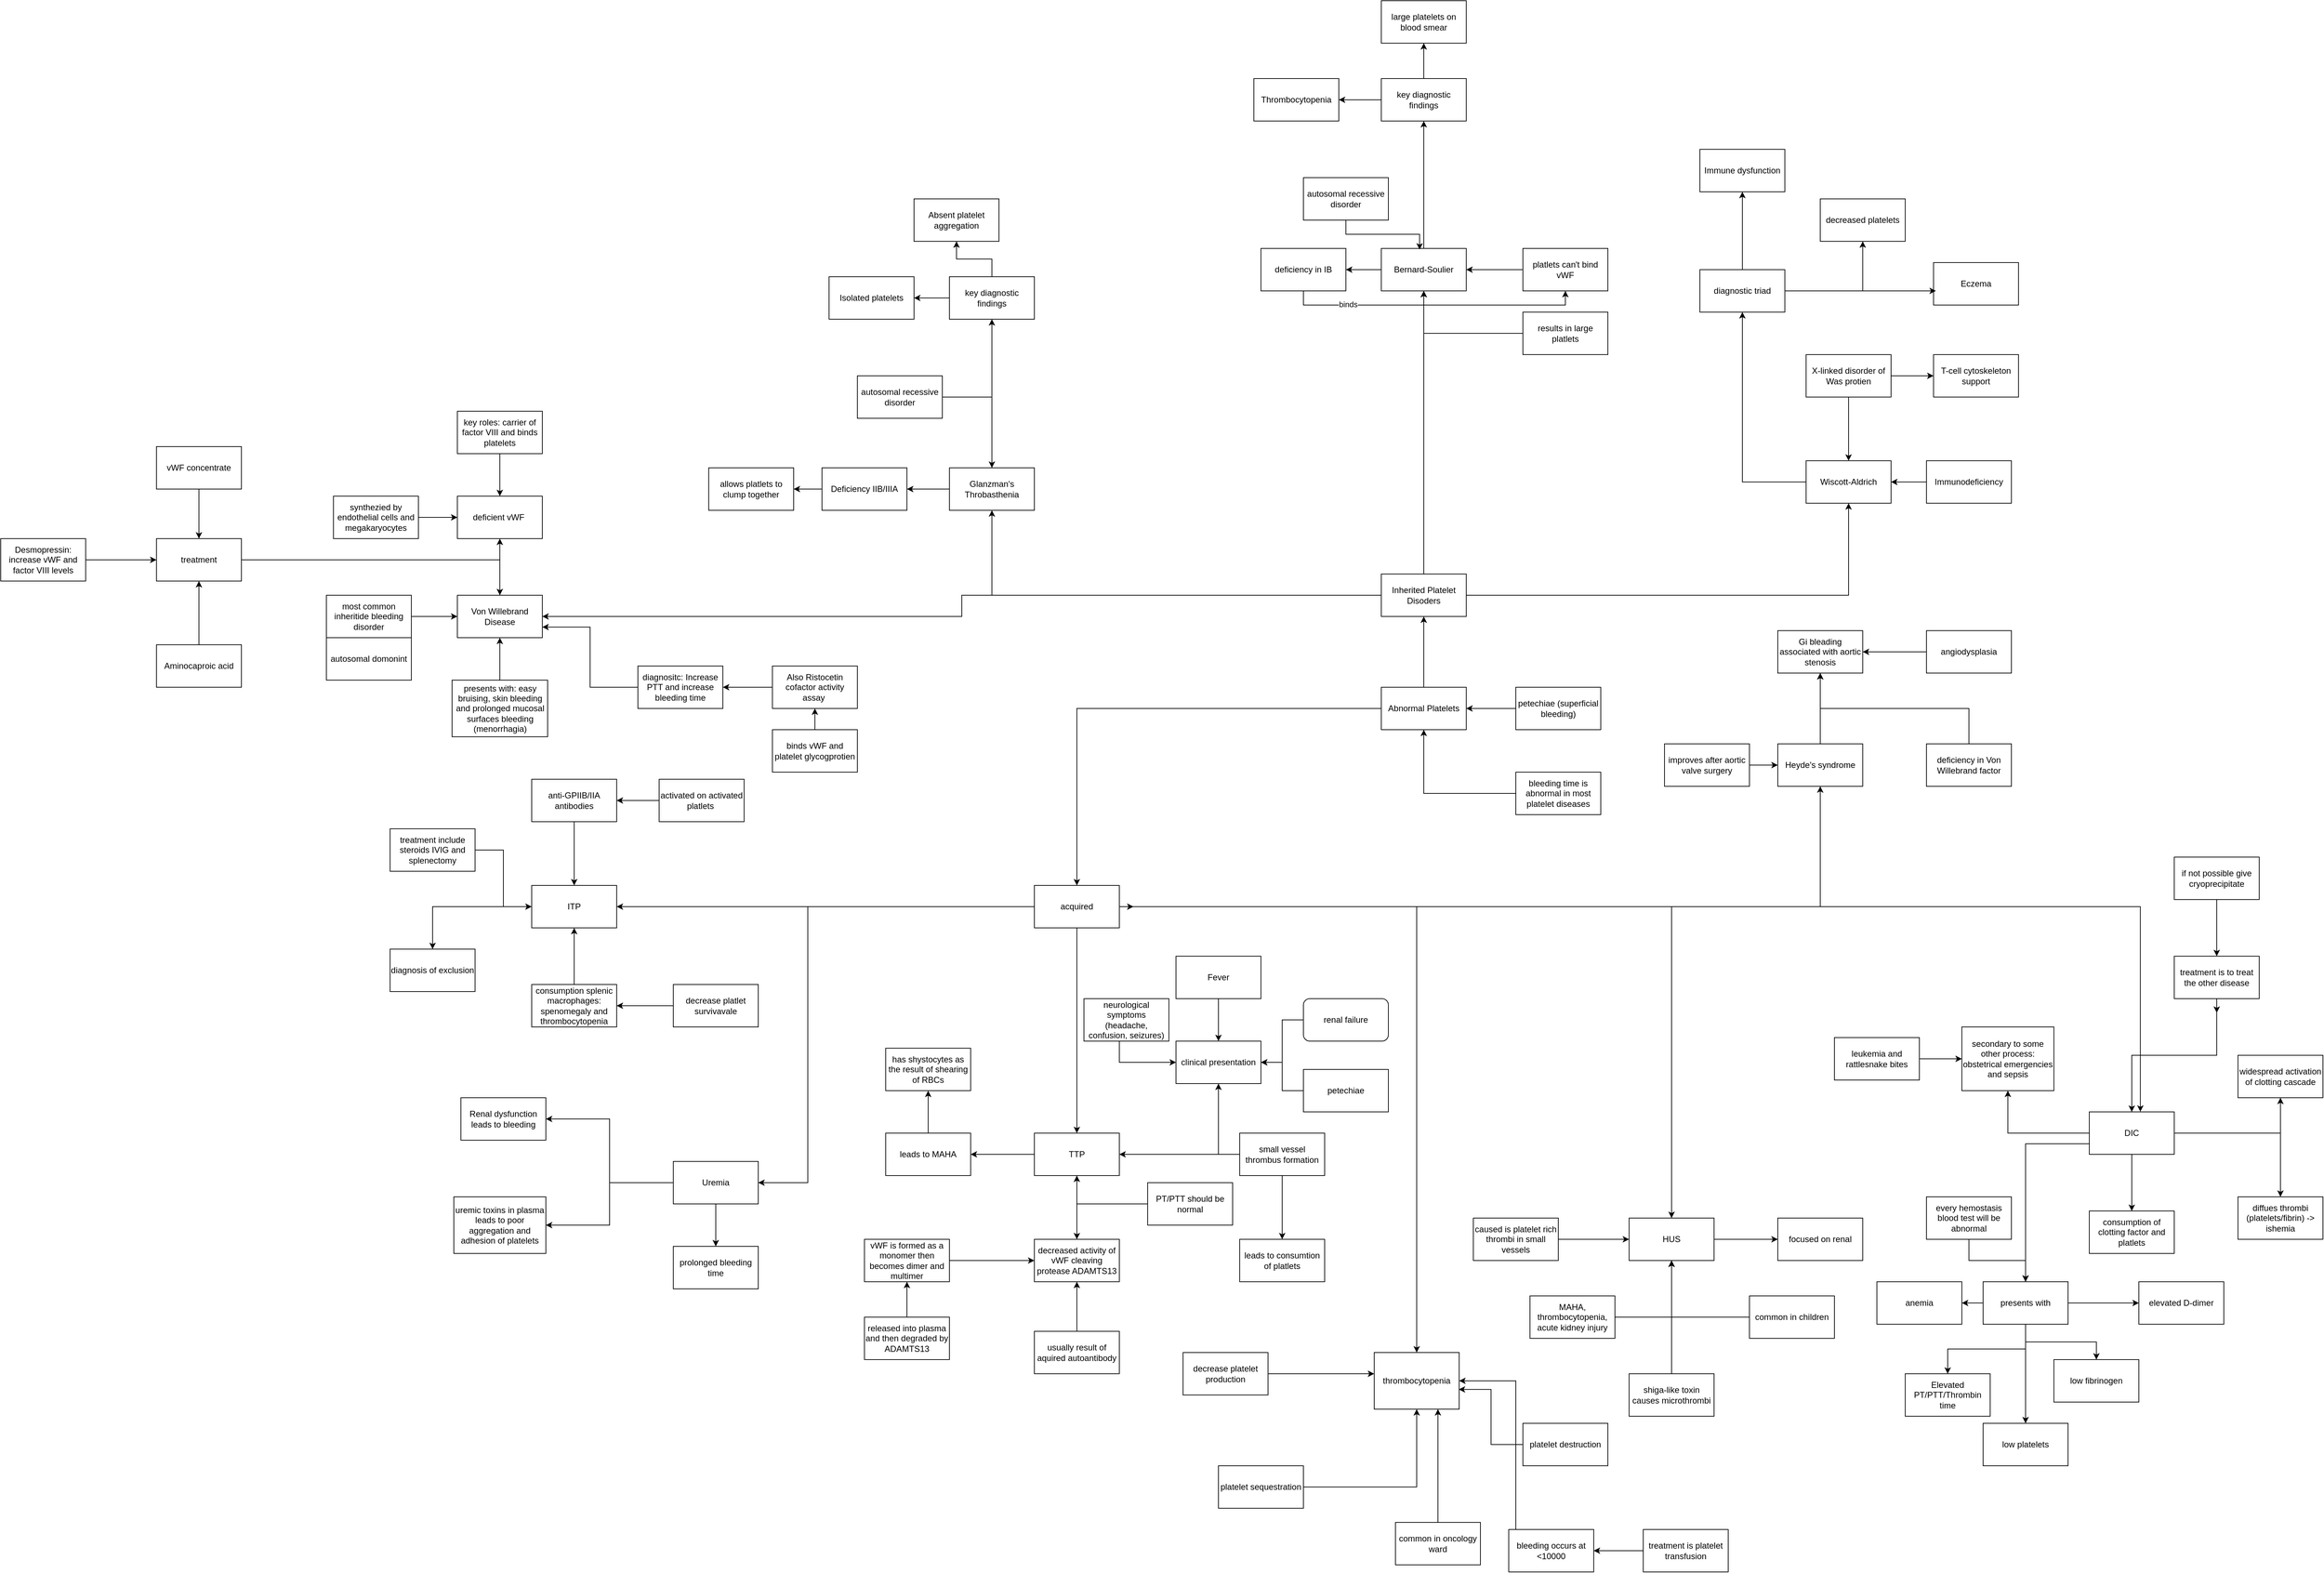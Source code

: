 <mxfile version="28.2.0">
  <diagram name="Page-1" id="3ByY2aqpM2JuWzVAROoi">
    <mxGraphModel dx="3130" dy="1754" grid="1" gridSize="10" guides="1" tooltips="1" connect="1" arrows="1" fold="1" page="1" pageScale="1" pageWidth="850" pageHeight="1100" math="0" shadow="0">
      <root>
        <mxCell id="0" />
        <mxCell id="1" parent="0" />
        <mxCell id="Y-xsIE8e8Oo7KcPzIXUl-7" value="" style="edgeStyle=orthogonalEdgeStyle;rounded=0;orthogonalLoop=1;jettySize=auto;html=1;" edge="1" parent="1" source="Y-xsIE8e8Oo7KcPzIXUl-1" target="Y-xsIE8e8Oo7KcPzIXUl-6">
          <mxGeometry relative="1" as="geometry" />
        </mxCell>
        <mxCell id="Y-xsIE8e8Oo7KcPzIXUl-58" style="edgeStyle=orthogonalEdgeStyle;rounded=0;orthogonalLoop=1;jettySize=auto;html=1;" edge="1" parent="1" source="Y-xsIE8e8Oo7KcPzIXUl-1" target="Y-xsIE8e8Oo7KcPzIXUl-57">
          <mxGeometry relative="1" as="geometry" />
        </mxCell>
        <mxCell id="Y-xsIE8e8Oo7KcPzIXUl-1" value="Abnormal Platelets" style="rounded=0;whiteSpace=wrap;html=1;" vertex="1" parent="1">
          <mxGeometry x="350" y="340" width="120" height="60" as="geometry" />
        </mxCell>
        <mxCell id="Y-xsIE8e8Oo7KcPzIXUl-3" value="" style="edgeStyle=orthogonalEdgeStyle;rounded=0;orthogonalLoop=1;jettySize=auto;html=1;" edge="1" parent="1" source="Y-xsIE8e8Oo7KcPzIXUl-2" target="Y-xsIE8e8Oo7KcPzIXUl-1">
          <mxGeometry relative="1" as="geometry" />
        </mxCell>
        <mxCell id="Y-xsIE8e8Oo7KcPzIXUl-2" value="petechiae (superficial bleeding)" style="rounded=0;whiteSpace=wrap;html=1;" vertex="1" parent="1">
          <mxGeometry x="540" y="340" width="120" height="60" as="geometry" />
        </mxCell>
        <mxCell id="Y-xsIE8e8Oo7KcPzIXUl-5" value="" style="edgeStyle=orthogonalEdgeStyle;rounded=0;orthogonalLoop=1;jettySize=auto;html=1;" edge="1" parent="1" source="Y-xsIE8e8Oo7KcPzIXUl-4" target="Y-xsIE8e8Oo7KcPzIXUl-1">
          <mxGeometry relative="1" as="geometry" />
        </mxCell>
        <mxCell id="Y-xsIE8e8Oo7KcPzIXUl-4" value="bleeding time is abnormal in most platelet diseases" style="rounded=0;whiteSpace=wrap;html=1;" vertex="1" parent="1">
          <mxGeometry x="540" y="460" width="120" height="60" as="geometry" />
        </mxCell>
        <mxCell id="Y-xsIE8e8Oo7KcPzIXUl-10" style="edgeStyle=orthogonalEdgeStyle;rounded=0;orthogonalLoop=1;jettySize=auto;html=1;entryX=0.5;entryY=1;entryDx=0;entryDy=0;" edge="1" parent="1" source="Y-xsIE8e8Oo7KcPzIXUl-6" target="Y-xsIE8e8Oo7KcPzIXUl-8">
          <mxGeometry relative="1" as="geometry" />
        </mxCell>
        <mxCell id="Y-xsIE8e8Oo7KcPzIXUl-14" style="edgeStyle=orthogonalEdgeStyle;rounded=0;orthogonalLoop=1;jettySize=auto;html=1;" edge="1" parent="1" source="Y-xsIE8e8Oo7KcPzIXUl-6" target="Y-xsIE8e8Oo7KcPzIXUl-13">
          <mxGeometry relative="1" as="geometry" />
        </mxCell>
        <mxCell id="Y-xsIE8e8Oo7KcPzIXUl-18" style="edgeStyle=orthogonalEdgeStyle;rounded=0;orthogonalLoop=1;jettySize=auto;html=1;" edge="1" parent="1" source="Y-xsIE8e8Oo7KcPzIXUl-6" target="Y-xsIE8e8Oo7KcPzIXUl-17">
          <mxGeometry relative="1" as="geometry" />
        </mxCell>
        <mxCell id="Y-xsIE8e8Oo7KcPzIXUl-183" style="edgeStyle=orthogonalEdgeStyle;rounded=0;orthogonalLoop=1;jettySize=auto;html=1;" edge="1" parent="1" source="Y-xsIE8e8Oo7KcPzIXUl-6" target="Y-xsIE8e8Oo7KcPzIXUl-170">
          <mxGeometry relative="1" as="geometry" />
        </mxCell>
        <mxCell id="Y-xsIE8e8Oo7KcPzIXUl-6" value="Inherited Platelet Disoders" style="rounded=0;whiteSpace=wrap;html=1;" vertex="1" parent="1">
          <mxGeometry x="350" y="180" width="120" height="60" as="geometry" />
        </mxCell>
        <mxCell id="Y-xsIE8e8Oo7KcPzIXUl-12" value="" style="edgeStyle=orthogonalEdgeStyle;rounded=0;orthogonalLoop=1;jettySize=auto;html=1;" edge="1" parent="1" source="Y-xsIE8e8Oo7KcPzIXUl-8" target="Y-xsIE8e8Oo7KcPzIXUl-11">
          <mxGeometry relative="1" as="geometry" />
        </mxCell>
        <mxCell id="Y-xsIE8e8Oo7KcPzIXUl-24" style="edgeStyle=orthogonalEdgeStyle;rounded=0;orthogonalLoop=1;jettySize=auto;html=1;" edge="1" parent="1" source="Y-xsIE8e8Oo7KcPzIXUl-8" target="Y-xsIE8e8Oo7KcPzIXUl-23">
          <mxGeometry relative="1" as="geometry" />
        </mxCell>
        <mxCell id="Y-xsIE8e8Oo7KcPzIXUl-8" value="Glanzman&#39;s Throbasthenia" style="rounded=0;whiteSpace=wrap;html=1;" vertex="1" parent="1">
          <mxGeometry x="-260" y="30" width="120" height="60" as="geometry" />
        </mxCell>
        <mxCell id="Y-xsIE8e8Oo7KcPzIXUl-30" value="" style="edgeStyle=orthogonalEdgeStyle;rounded=0;orthogonalLoop=1;jettySize=auto;html=1;" edge="1" parent="1" source="Y-xsIE8e8Oo7KcPzIXUl-11" target="Y-xsIE8e8Oo7KcPzIXUl-29">
          <mxGeometry relative="1" as="geometry" />
        </mxCell>
        <mxCell id="Y-xsIE8e8Oo7KcPzIXUl-11" value="Deficiency IIB/IIIA" style="rounded=0;whiteSpace=wrap;html=1;" vertex="1" parent="1">
          <mxGeometry x="-440" y="30" width="120" height="60" as="geometry" />
        </mxCell>
        <mxCell id="Y-xsIE8e8Oo7KcPzIXUl-16" value="" style="edgeStyle=orthogonalEdgeStyle;rounded=0;orthogonalLoop=1;jettySize=auto;html=1;" edge="1" parent="1" source="Y-xsIE8e8Oo7KcPzIXUl-13" target="Y-xsIE8e8Oo7KcPzIXUl-15">
          <mxGeometry relative="1" as="geometry" />
        </mxCell>
        <mxCell id="Y-xsIE8e8Oo7KcPzIXUl-38" style="edgeStyle=orthogonalEdgeStyle;rounded=0;orthogonalLoop=1;jettySize=auto;html=1;" edge="1" parent="1" source="Y-xsIE8e8Oo7KcPzIXUl-13" target="Y-xsIE8e8Oo7KcPzIXUl-37">
          <mxGeometry relative="1" as="geometry" />
        </mxCell>
        <mxCell id="Y-xsIE8e8Oo7KcPzIXUl-13" value="Bernard-Soulier" style="rounded=0;whiteSpace=wrap;html=1;" vertex="1" parent="1">
          <mxGeometry x="350" y="-280" width="120" height="60" as="geometry" />
        </mxCell>
        <mxCell id="Y-xsIE8e8Oo7KcPzIXUl-43" style="edgeStyle=orthogonalEdgeStyle;rounded=0;orthogonalLoop=1;jettySize=auto;html=1;entryX=0.5;entryY=1;entryDx=0;entryDy=0;" edge="1" parent="1" source="Y-xsIE8e8Oo7KcPzIXUl-15" target="Y-xsIE8e8Oo7KcPzIXUl-33">
          <mxGeometry relative="1" as="geometry">
            <Array as="points">
              <mxPoint x="240" y="-200" />
              <mxPoint x="610" y="-200" />
            </Array>
          </mxGeometry>
        </mxCell>
        <mxCell id="Y-xsIE8e8Oo7KcPzIXUl-44" value="binds" style="edgeLabel;html=1;align=center;verticalAlign=middle;resizable=0;points=[];" vertex="1" connectable="0" parent="Y-xsIE8e8Oo7KcPzIXUl-43">
          <mxGeometry x="-0.595" y="1" relative="1" as="geometry">
            <mxPoint as="offset" />
          </mxGeometry>
        </mxCell>
        <mxCell id="Y-xsIE8e8Oo7KcPzIXUl-15" value="deficiency in IB" style="rounded=0;whiteSpace=wrap;html=1;" vertex="1" parent="1">
          <mxGeometry x="180" y="-280" width="120" height="60" as="geometry" />
        </mxCell>
        <mxCell id="Y-xsIE8e8Oo7KcPzIXUl-48" style="edgeStyle=orthogonalEdgeStyle;rounded=0;orthogonalLoop=1;jettySize=auto;html=1;" edge="1" parent="1" source="Y-xsIE8e8Oo7KcPzIXUl-17" target="Y-xsIE8e8Oo7KcPzIXUl-47">
          <mxGeometry relative="1" as="geometry" />
        </mxCell>
        <mxCell id="Y-xsIE8e8Oo7KcPzIXUl-17" value="Wiscott-Aldrich" style="rounded=0;whiteSpace=wrap;html=1;" vertex="1" parent="1">
          <mxGeometry x="950" y="20" width="120" height="60" as="geometry" />
        </mxCell>
        <mxCell id="Y-xsIE8e8Oo7KcPzIXUl-20" value="" style="edgeStyle=orthogonalEdgeStyle;rounded=0;orthogonalLoop=1;jettySize=auto;html=1;" edge="1" parent="1" source="Y-xsIE8e8Oo7KcPzIXUl-19" target="Y-xsIE8e8Oo7KcPzIXUl-17">
          <mxGeometry relative="1" as="geometry" />
        </mxCell>
        <mxCell id="Y-xsIE8e8Oo7KcPzIXUl-19" value="Immunodeficiency" style="rounded=0;whiteSpace=wrap;html=1;" vertex="1" parent="1">
          <mxGeometry x="1120" y="20" width="120" height="60" as="geometry" />
        </mxCell>
        <mxCell id="Y-xsIE8e8Oo7KcPzIXUl-22" style="edgeStyle=orthogonalEdgeStyle;rounded=0;orthogonalLoop=1;jettySize=auto;html=1;" edge="1" parent="1" source="Y-xsIE8e8Oo7KcPzIXUl-21" target="Y-xsIE8e8Oo7KcPzIXUl-8">
          <mxGeometry relative="1" as="geometry" />
        </mxCell>
        <mxCell id="Y-xsIE8e8Oo7KcPzIXUl-21" value="autosomal recessive disorder" style="rounded=0;whiteSpace=wrap;html=1;" vertex="1" parent="1">
          <mxGeometry x="-390" y="-100" width="120" height="60" as="geometry" />
        </mxCell>
        <mxCell id="Y-xsIE8e8Oo7KcPzIXUl-26" value="" style="edgeStyle=orthogonalEdgeStyle;rounded=0;orthogonalLoop=1;jettySize=auto;html=1;" edge="1" parent="1" source="Y-xsIE8e8Oo7KcPzIXUl-23" target="Y-xsIE8e8Oo7KcPzIXUl-25">
          <mxGeometry relative="1" as="geometry" />
        </mxCell>
        <mxCell id="Y-xsIE8e8Oo7KcPzIXUl-28" style="edgeStyle=orthogonalEdgeStyle;rounded=0;orthogonalLoop=1;jettySize=auto;html=1;" edge="1" parent="1" source="Y-xsIE8e8Oo7KcPzIXUl-23" target="Y-xsIE8e8Oo7KcPzIXUl-27">
          <mxGeometry relative="1" as="geometry" />
        </mxCell>
        <mxCell id="Y-xsIE8e8Oo7KcPzIXUl-23" value="key diagnostic findings" style="rounded=0;whiteSpace=wrap;html=1;" vertex="1" parent="1">
          <mxGeometry x="-260" y="-240" width="120" height="60" as="geometry" />
        </mxCell>
        <mxCell id="Y-xsIE8e8Oo7KcPzIXUl-25" value="Isolated platelets" style="rounded=0;whiteSpace=wrap;html=1;" vertex="1" parent="1">
          <mxGeometry x="-430" y="-240" width="120" height="60" as="geometry" />
        </mxCell>
        <mxCell id="Y-xsIE8e8Oo7KcPzIXUl-27" value="Absent platelet aggregation" style="rounded=0;whiteSpace=wrap;html=1;" vertex="1" parent="1">
          <mxGeometry x="-310" y="-350" width="120" height="60" as="geometry" />
        </mxCell>
        <mxCell id="Y-xsIE8e8Oo7KcPzIXUl-29" value="allows platlets to clump together" style="rounded=0;whiteSpace=wrap;html=1;" vertex="1" parent="1">
          <mxGeometry x="-600" y="30" width="120" height="60" as="geometry" />
        </mxCell>
        <mxCell id="Y-xsIE8e8Oo7KcPzIXUl-31" value="autosomal recessive disorder" style="rounded=0;whiteSpace=wrap;html=1;" vertex="1" parent="1">
          <mxGeometry x="240" y="-380" width="120" height="60" as="geometry" />
        </mxCell>
        <mxCell id="Y-xsIE8e8Oo7KcPzIXUl-32" style="edgeStyle=orthogonalEdgeStyle;rounded=0;orthogonalLoop=1;jettySize=auto;html=1;entryX=0.451;entryY=0.028;entryDx=0;entryDy=0;entryPerimeter=0;" edge="1" parent="1" source="Y-xsIE8e8Oo7KcPzIXUl-31" target="Y-xsIE8e8Oo7KcPzIXUl-13">
          <mxGeometry relative="1" as="geometry" />
        </mxCell>
        <mxCell id="Y-xsIE8e8Oo7KcPzIXUl-34" value="" style="edgeStyle=orthogonalEdgeStyle;rounded=0;orthogonalLoop=1;jettySize=auto;html=1;" edge="1" parent="1" source="Y-xsIE8e8Oo7KcPzIXUl-33" target="Y-xsIE8e8Oo7KcPzIXUl-13">
          <mxGeometry relative="1" as="geometry" />
        </mxCell>
        <mxCell id="Y-xsIE8e8Oo7KcPzIXUl-33" value="platlets can&#39;t bind vWF" style="rounded=0;whiteSpace=wrap;html=1;" vertex="1" parent="1">
          <mxGeometry x="550" y="-280" width="120" height="60" as="geometry" />
        </mxCell>
        <mxCell id="Y-xsIE8e8Oo7KcPzIXUl-36" style="edgeStyle=orthogonalEdgeStyle;rounded=0;orthogonalLoop=1;jettySize=auto;html=1;" edge="1" parent="1" source="Y-xsIE8e8Oo7KcPzIXUl-35" target="Y-xsIE8e8Oo7KcPzIXUl-13">
          <mxGeometry relative="1" as="geometry" />
        </mxCell>
        <mxCell id="Y-xsIE8e8Oo7KcPzIXUl-35" value="results in large platlets" style="rounded=0;whiteSpace=wrap;html=1;" vertex="1" parent="1">
          <mxGeometry x="550" y="-190" width="120" height="60" as="geometry" />
        </mxCell>
        <mxCell id="Y-xsIE8e8Oo7KcPzIXUl-40" value="" style="edgeStyle=orthogonalEdgeStyle;rounded=0;orthogonalLoop=1;jettySize=auto;html=1;" edge="1" parent="1" source="Y-xsIE8e8Oo7KcPzIXUl-37" target="Y-xsIE8e8Oo7KcPzIXUl-39">
          <mxGeometry relative="1" as="geometry" />
        </mxCell>
        <mxCell id="Y-xsIE8e8Oo7KcPzIXUl-42" value="" style="edgeStyle=orthogonalEdgeStyle;rounded=0;orthogonalLoop=1;jettySize=auto;html=1;" edge="1" parent="1" source="Y-xsIE8e8Oo7KcPzIXUl-37" target="Y-xsIE8e8Oo7KcPzIXUl-41">
          <mxGeometry relative="1" as="geometry" />
        </mxCell>
        <mxCell id="Y-xsIE8e8Oo7KcPzIXUl-37" value="key diagnostic findings" style="rounded=0;whiteSpace=wrap;html=1;" vertex="1" parent="1">
          <mxGeometry x="350" y="-520" width="120" height="60" as="geometry" />
        </mxCell>
        <mxCell id="Y-xsIE8e8Oo7KcPzIXUl-39" value="Thrombocytopenia" style="rounded=0;whiteSpace=wrap;html=1;" vertex="1" parent="1">
          <mxGeometry x="170" y="-520" width="120" height="60" as="geometry" />
        </mxCell>
        <mxCell id="Y-xsIE8e8Oo7KcPzIXUl-41" value="large platelets on blood smear" style="rounded=0;whiteSpace=wrap;html=1;" vertex="1" parent="1">
          <mxGeometry x="350" y="-630" width="120" height="60" as="geometry" />
        </mxCell>
        <mxCell id="Y-xsIE8e8Oo7KcPzIXUl-46" value="" style="edgeStyle=orthogonalEdgeStyle;rounded=0;orthogonalLoop=1;jettySize=auto;html=1;" edge="1" parent="1" source="Y-xsIE8e8Oo7KcPzIXUl-45" target="Y-xsIE8e8Oo7KcPzIXUl-17">
          <mxGeometry relative="1" as="geometry" />
        </mxCell>
        <mxCell id="Y-xsIE8e8Oo7KcPzIXUl-56" value="" style="edgeStyle=orthogonalEdgeStyle;rounded=0;orthogonalLoop=1;jettySize=auto;html=1;" edge="1" parent="1" source="Y-xsIE8e8Oo7KcPzIXUl-45" target="Y-xsIE8e8Oo7KcPzIXUl-55">
          <mxGeometry relative="1" as="geometry" />
        </mxCell>
        <mxCell id="Y-xsIE8e8Oo7KcPzIXUl-45" value="X-linked disorder of Was protien" style="rounded=0;whiteSpace=wrap;html=1;" vertex="1" parent="1">
          <mxGeometry x="950" y="-130" width="120" height="60" as="geometry" />
        </mxCell>
        <mxCell id="Y-xsIE8e8Oo7KcPzIXUl-50" style="edgeStyle=orthogonalEdgeStyle;rounded=0;orthogonalLoop=1;jettySize=auto;html=1;" edge="1" parent="1" source="Y-xsIE8e8Oo7KcPzIXUl-47" target="Y-xsIE8e8Oo7KcPzIXUl-49">
          <mxGeometry relative="1" as="geometry" />
        </mxCell>
        <mxCell id="Y-xsIE8e8Oo7KcPzIXUl-52" style="edgeStyle=orthogonalEdgeStyle;rounded=0;orthogonalLoop=1;jettySize=auto;html=1;" edge="1" parent="1" source="Y-xsIE8e8Oo7KcPzIXUl-47" target="Y-xsIE8e8Oo7KcPzIXUl-51">
          <mxGeometry relative="1" as="geometry" />
        </mxCell>
        <mxCell id="Y-xsIE8e8Oo7KcPzIXUl-47" value="diagnostic triad" style="rounded=0;whiteSpace=wrap;html=1;" vertex="1" parent="1">
          <mxGeometry x="800" y="-250" width="120" height="60" as="geometry" />
        </mxCell>
        <mxCell id="Y-xsIE8e8Oo7KcPzIXUl-49" value="Immune dysfunction" style="rounded=0;whiteSpace=wrap;html=1;" vertex="1" parent="1">
          <mxGeometry x="800" y="-420" width="120" height="60" as="geometry" />
        </mxCell>
        <mxCell id="Y-xsIE8e8Oo7KcPzIXUl-51" value="decreased platelets" style="rounded=0;whiteSpace=wrap;html=1;" vertex="1" parent="1">
          <mxGeometry x="970" y="-350" width="120" height="60" as="geometry" />
        </mxCell>
        <mxCell id="Y-xsIE8e8Oo7KcPzIXUl-53" value="Eczema" style="rounded=0;whiteSpace=wrap;html=1;" vertex="1" parent="1">
          <mxGeometry x="1130" y="-260" width="120" height="60" as="geometry" />
        </mxCell>
        <mxCell id="Y-xsIE8e8Oo7KcPzIXUl-54" style="edgeStyle=orthogonalEdgeStyle;rounded=0;orthogonalLoop=1;jettySize=auto;html=1;entryX=0.028;entryY=0.666;entryDx=0;entryDy=0;entryPerimeter=0;" edge="1" parent="1" source="Y-xsIE8e8Oo7KcPzIXUl-47" target="Y-xsIE8e8Oo7KcPzIXUl-53">
          <mxGeometry relative="1" as="geometry" />
        </mxCell>
        <mxCell id="Y-xsIE8e8Oo7KcPzIXUl-55" value="T-cell cytoskeleton support" style="rounded=0;whiteSpace=wrap;html=1;" vertex="1" parent="1">
          <mxGeometry x="1130" y="-130" width="120" height="60" as="geometry" />
        </mxCell>
        <mxCell id="Y-xsIE8e8Oo7KcPzIXUl-60" style="edgeStyle=orthogonalEdgeStyle;rounded=0;orthogonalLoop=1;jettySize=auto;html=1;" edge="1" parent="1" source="Y-xsIE8e8Oo7KcPzIXUl-57" target="Y-xsIE8e8Oo7KcPzIXUl-59">
          <mxGeometry relative="1" as="geometry" />
        </mxCell>
        <mxCell id="Y-xsIE8e8Oo7KcPzIXUl-74" style="edgeStyle=orthogonalEdgeStyle;rounded=0;orthogonalLoop=1;jettySize=auto;html=1;" edge="1" parent="1" source="Y-xsIE8e8Oo7KcPzIXUl-57" target="Y-xsIE8e8Oo7KcPzIXUl-73">
          <mxGeometry relative="1" as="geometry" />
        </mxCell>
        <mxCell id="Y-xsIE8e8Oo7KcPzIXUl-104" style="edgeStyle=orthogonalEdgeStyle;rounded=0;orthogonalLoop=1;jettySize=auto;html=1;" edge="1" parent="1" source="Y-xsIE8e8Oo7KcPzIXUl-57" target="Y-xsIE8e8Oo7KcPzIXUl-103">
          <mxGeometry relative="1" as="geometry" />
        </mxCell>
        <mxCell id="Y-xsIE8e8Oo7KcPzIXUl-147" style="edgeStyle=orthogonalEdgeStyle;rounded=0;orthogonalLoop=1;jettySize=auto;html=1;" edge="1" parent="1" source="Y-xsIE8e8Oo7KcPzIXUl-57" target="Y-xsIE8e8Oo7KcPzIXUl-146">
          <mxGeometry relative="1" as="geometry">
            <Array as="points">
              <mxPoint x="-460" y="650" />
              <mxPoint x="-460" y="1040" />
            </Array>
          </mxGeometry>
        </mxCell>
        <mxCell id="Y-xsIE8e8Oo7KcPzIXUl-155" style="edgeStyle=orthogonalEdgeStyle;rounded=0;orthogonalLoop=1;jettySize=auto;html=1;" edge="1" parent="1" source="Y-xsIE8e8Oo7KcPzIXUl-57">
          <mxGeometry relative="1" as="geometry">
            <mxPoint x="-4.547e-13" y="650" as="targetPoint" />
          </mxGeometry>
        </mxCell>
        <mxCell id="Y-xsIE8e8Oo7KcPzIXUl-156" style="edgeStyle=orthogonalEdgeStyle;rounded=0;orthogonalLoop=1;jettySize=auto;html=1;" edge="1" parent="1" source="Y-xsIE8e8Oo7KcPzIXUl-57" target="Y-xsIE8e8Oo7KcPzIXUl-154">
          <mxGeometry relative="1" as="geometry" />
        </mxCell>
        <mxCell id="Y-xsIE8e8Oo7KcPzIXUl-201" style="edgeStyle=orthogonalEdgeStyle;rounded=0;orthogonalLoop=1;jettySize=auto;html=1;" edge="1" parent="1" source="Y-xsIE8e8Oo7KcPzIXUl-57" target="Y-xsIE8e8Oo7KcPzIXUl-200">
          <mxGeometry relative="1" as="geometry" />
        </mxCell>
        <mxCell id="Y-xsIE8e8Oo7KcPzIXUl-57" value="acquired" style="rounded=0;whiteSpace=wrap;html=1;" vertex="1" parent="1">
          <mxGeometry x="-140" y="620" width="120" height="60" as="geometry" />
        </mxCell>
        <mxCell id="Y-xsIE8e8Oo7KcPzIXUl-70" value="" style="edgeStyle=orthogonalEdgeStyle;rounded=0;orthogonalLoop=1;jettySize=auto;html=1;" edge="1" parent="1" source="Y-xsIE8e8Oo7KcPzIXUl-59" target="Y-xsIE8e8Oo7KcPzIXUl-69">
          <mxGeometry relative="1" as="geometry" />
        </mxCell>
        <mxCell id="Y-xsIE8e8Oo7KcPzIXUl-59" value="ITP" style="rounded=0;whiteSpace=wrap;html=1;" vertex="1" parent="1">
          <mxGeometry x="-850" y="620" width="120" height="60" as="geometry" />
        </mxCell>
        <mxCell id="Y-xsIE8e8Oo7KcPzIXUl-62" value="" style="edgeStyle=orthogonalEdgeStyle;rounded=0;orthogonalLoop=1;jettySize=auto;html=1;" edge="1" parent="1" source="Y-xsIE8e8Oo7KcPzIXUl-61" target="Y-xsIE8e8Oo7KcPzIXUl-59">
          <mxGeometry relative="1" as="geometry" />
        </mxCell>
        <mxCell id="Y-xsIE8e8Oo7KcPzIXUl-61" value="anti-GPIIB/IIA antibodies" style="rounded=0;whiteSpace=wrap;html=1;" vertex="1" parent="1">
          <mxGeometry x="-850" y="470" width="120" height="60" as="geometry" />
        </mxCell>
        <mxCell id="Y-xsIE8e8Oo7KcPzIXUl-64" value="" style="edgeStyle=orthogonalEdgeStyle;rounded=0;orthogonalLoop=1;jettySize=auto;html=1;" edge="1" parent="1" source="Y-xsIE8e8Oo7KcPzIXUl-63" target="Y-xsIE8e8Oo7KcPzIXUl-59">
          <mxGeometry relative="1" as="geometry" />
        </mxCell>
        <mxCell id="Y-xsIE8e8Oo7KcPzIXUl-63" value="consumption splenic macrophages: spenomegaly and thrombocytopenia" style="rounded=0;whiteSpace=wrap;html=1;" vertex="1" parent="1">
          <mxGeometry x="-850" y="760" width="120" height="60" as="geometry" />
        </mxCell>
        <mxCell id="Y-xsIE8e8Oo7KcPzIXUl-66" value="" style="edgeStyle=orthogonalEdgeStyle;rounded=0;orthogonalLoop=1;jettySize=auto;html=1;" edge="1" parent="1" source="Y-xsIE8e8Oo7KcPzIXUl-65" target="Y-xsIE8e8Oo7KcPzIXUl-63">
          <mxGeometry relative="1" as="geometry" />
        </mxCell>
        <mxCell id="Y-xsIE8e8Oo7KcPzIXUl-65" value="decrease platlet survivavale" style="rounded=0;whiteSpace=wrap;html=1;" vertex="1" parent="1">
          <mxGeometry x="-650" y="760" width="120" height="60" as="geometry" />
        </mxCell>
        <mxCell id="Y-xsIE8e8Oo7KcPzIXUl-68" value="" style="edgeStyle=orthogonalEdgeStyle;rounded=0;orthogonalLoop=1;jettySize=auto;html=1;" edge="1" parent="1" source="Y-xsIE8e8Oo7KcPzIXUl-67" target="Y-xsIE8e8Oo7KcPzIXUl-61">
          <mxGeometry relative="1" as="geometry" />
        </mxCell>
        <mxCell id="Y-xsIE8e8Oo7KcPzIXUl-67" value="activated on activated platlets&amp;nbsp;" style="rounded=0;whiteSpace=wrap;html=1;" vertex="1" parent="1">
          <mxGeometry x="-670" y="470" width="120" height="60" as="geometry" />
        </mxCell>
        <mxCell id="Y-xsIE8e8Oo7KcPzIXUl-69" value="diagnosis of exclusion" style="rounded=0;whiteSpace=wrap;html=1;" vertex="1" parent="1">
          <mxGeometry x="-1050" y="710" width="120" height="60" as="geometry" />
        </mxCell>
        <mxCell id="Y-xsIE8e8Oo7KcPzIXUl-72" style="edgeStyle=orthogonalEdgeStyle;rounded=0;orthogonalLoop=1;jettySize=auto;html=1;entryX=0;entryY=0.5;entryDx=0;entryDy=0;" edge="1" parent="1" source="Y-xsIE8e8Oo7KcPzIXUl-71" target="Y-xsIE8e8Oo7KcPzIXUl-59">
          <mxGeometry relative="1" as="geometry" />
        </mxCell>
        <mxCell id="Y-xsIE8e8Oo7KcPzIXUl-71" value="treatment include steroids IVIG and splenectomy" style="rounded=0;whiteSpace=wrap;html=1;" vertex="1" parent="1">
          <mxGeometry x="-1050" y="540" width="120" height="60" as="geometry" />
        </mxCell>
        <mxCell id="Y-xsIE8e8Oo7KcPzIXUl-80" value="" style="edgeStyle=orthogonalEdgeStyle;rounded=0;orthogonalLoop=1;jettySize=auto;html=1;" edge="1" parent="1" source="Y-xsIE8e8Oo7KcPzIXUl-73" target="Y-xsIE8e8Oo7KcPzIXUl-79">
          <mxGeometry relative="1" as="geometry" />
        </mxCell>
        <mxCell id="Y-xsIE8e8Oo7KcPzIXUl-88" style="edgeStyle=orthogonalEdgeStyle;rounded=0;orthogonalLoop=1;jettySize=auto;html=1;" edge="1" parent="1" source="Y-xsIE8e8Oo7KcPzIXUl-73" target="Y-xsIE8e8Oo7KcPzIXUl-87">
          <mxGeometry relative="1" as="geometry" />
        </mxCell>
        <mxCell id="Y-xsIE8e8Oo7KcPzIXUl-92" style="edgeStyle=orthogonalEdgeStyle;rounded=0;orthogonalLoop=1;jettySize=auto;html=1;" edge="1" parent="1" source="Y-xsIE8e8Oo7KcPzIXUl-73" target="Y-xsIE8e8Oo7KcPzIXUl-91">
          <mxGeometry relative="1" as="geometry" />
        </mxCell>
        <mxCell id="Y-xsIE8e8Oo7KcPzIXUl-73" value="TTP" style="rounded=0;whiteSpace=wrap;html=1;" vertex="1" parent="1">
          <mxGeometry x="-140" y="970" width="120" height="60" as="geometry" />
        </mxCell>
        <mxCell id="Y-xsIE8e8Oo7KcPzIXUl-76" style="edgeStyle=orthogonalEdgeStyle;rounded=0;orthogonalLoop=1;jettySize=auto;html=1;" edge="1" parent="1" source="Y-xsIE8e8Oo7KcPzIXUl-75" target="Y-xsIE8e8Oo7KcPzIXUl-73">
          <mxGeometry relative="1" as="geometry" />
        </mxCell>
        <mxCell id="Y-xsIE8e8Oo7KcPzIXUl-78" value="" style="edgeStyle=orthogonalEdgeStyle;rounded=0;orthogonalLoop=1;jettySize=auto;html=1;" edge="1" parent="1" source="Y-xsIE8e8Oo7KcPzIXUl-75" target="Y-xsIE8e8Oo7KcPzIXUl-77">
          <mxGeometry relative="1" as="geometry" />
        </mxCell>
        <mxCell id="Y-xsIE8e8Oo7KcPzIXUl-75" value="small vessel thrombus formation" style="rounded=0;whiteSpace=wrap;html=1;" vertex="1" parent="1">
          <mxGeometry x="150" y="970" width="120" height="60" as="geometry" />
        </mxCell>
        <mxCell id="Y-xsIE8e8Oo7KcPzIXUl-77" value="leads to consumtion of platlets" style="rounded=0;whiteSpace=wrap;html=1;" vertex="1" parent="1">
          <mxGeometry x="150" y="1120" width="120" height="60" as="geometry" />
        </mxCell>
        <mxCell id="Y-xsIE8e8Oo7KcPzIXUl-79" value="decreased activity of vWF cleaving protease ADAMTS13" style="rounded=0;whiteSpace=wrap;html=1;" vertex="1" parent="1">
          <mxGeometry x="-140" y="1120" width="120" height="60" as="geometry" />
        </mxCell>
        <mxCell id="Y-xsIE8e8Oo7KcPzIXUl-82" style="edgeStyle=orthogonalEdgeStyle;rounded=0;orthogonalLoop=1;jettySize=auto;html=1;" edge="1" parent="1" source="Y-xsIE8e8Oo7KcPzIXUl-81" target="Y-xsIE8e8Oo7KcPzIXUl-79">
          <mxGeometry relative="1" as="geometry" />
        </mxCell>
        <mxCell id="Y-xsIE8e8Oo7KcPzIXUl-81" value="vWF is formed as a monomer then becomes dimer and multimer" style="rounded=0;whiteSpace=wrap;html=1;" vertex="1" parent="1">
          <mxGeometry x="-380" y="1120" width="120" height="60" as="geometry" />
        </mxCell>
        <mxCell id="Y-xsIE8e8Oo7KcPzIXUl-84" value="" style="edgeStyle=orthogonalEdgeStyle;rounded=0;orthogonalLoop=1;jettySize=auto;html=1;" edge="1" parent="1" source="Y-xsIE8e8Oo7KcPzIXUl-83" target="Y-xsIE8e8Oo7KcPzIXUl-81">
          <mxGeometry relative="1" as="geometry" />
        </mxCell>
        <mxCell id="Y-xsIE8e8Oo7KcPzIXUl-83" value="released into plasma and then degraded by ADAMTS13" style="rounded=0;whiteSpace=wrap;html=1;" vertex="1" parent="1">
          <mxGeometry x="-380" y="1230" width="120" height="60" as="geometry" />
        </mxCell>
        <mxCell id="Y-xsIE8e8Oo7KcPzIXUl-86" value="" style="edgeStyle=orthogonalEdgeStyle;rounded=0;orthogonalLoop=1;jettySize=auto;html=1;" edge="1" parent="1" source="Y-xsIE8e8Oo7KcPzIXUl-85" target="Y-xsIE8e8Oo7KcPzIXUl-79">
          <mxGeometry relative="1" as="geometry" />
        </mxCell>
        <mxCell id="Y-xsIE8e8Oo7KcPzIXUl-85" value="usually result of aquired autoantibody" style="rounded=0;whiteSpace=wrap;html=1;" vertex="1" parent="1">
          <mxGeometry x="-140" y="1250" width="120" height="60" as="geometry" />
        </mxCell>
        <mxCell id="Y-xsIE8e8Oo7KcPzIXUl-90" value="" style="edgeStyle=orthogonalEdgeStyle;rounded=0;orthogonalLoop=1;jettySize=auto;html=1;" edge="1" parent="1" source="Y-xsIE8e8Oo7KcPzIXUl-87" target="Y-xsIE8e8Oo7KcPzIXUl-89">
          <mxGeometry relative="1" as="geometry" />
        </mxCell>
        <mxCell id="Y-xsIE8e8Oo7KcPzIXUl-87" value="leads to MAHA" style="rounded=0;whiteSpace=wrap;html=1;" vertex="1" parent="1">
          <mxGeometry x="-350" y="970" width="120" height="60" as="geometry" />
        </mxCell>
        <mxCell id="Y-xsIE8e8Oo7KcPzIXUl-89" value="has shystocytes as the result of shearing of RBCs" style="rounded=0;whiteSpace=wrap;html=1;" vertex="1" parent="1">
          <mxGeometry x="-350" y="850" width="120" height="60" as="geometry" />
        </mxCell>
        <mxCell id="Y-xsIE8e8Oo7KcPzIXUl-91" value="clinical presentation" style="rounded=0;whiteSpace=wrap;html=1;" vertex="1" parent="1">
          <mxGeometry x="60" y="840" width="120" height="60" as="geometry" />
        </mxCell>
        <mxCell id="Y-xsIE8e8Oo7KcPzIXUl-94" value="" style="edgeStyle=orthogonalEdgeStyle;rounded=0;orthogonalLoop=1;jettySize=auto;html=1;" edge="1" parent="1" source="Y-xsIE8e8Oo7KcPzIXUl-93" target="Y-xsIE8e8Oo7KcPzIXUl-91">
          <mxGeometry relative="1" as="geometry" />
        </mxCell>
        <mxCell id="Y-xsIE8e8Oo7KcPzIXUl-93" value="Fever" style="rounded=0;whiteSpace=wrap;html=1;" vertex="1" parent="1">
          <mxGeometry x="60" y="720" width="120" height="60" as="geometry" />
        </mxCell>
        <mxCell id="Y-xsIE8e8Oo7KcPzIXUl-96" style="edgeStyle=orthogonalEdgeStyle;rounded=0;orthogonalLoop=1;jettySize=auto;html=1;entryX=0;entryY=0.5;entryDx=0;entryDy=0;" edge="1" parent="1" source="Y-xsIE8e8Oo7KcPzIXUl-95" target="Y-xsIE8e8Oo7KcPzIXUl-91">
          <mxGeometry relative="1" as="geometry">
            <Array as="points">
              <mxPoint x="-20" y="870" />
            </Array>
          </mxGeometry>
        </mxCell>
        <mxCell id="Y-xsIE8e8Oo7KcPzIXUl-95" value="neurological symptoms (headache, confusion, seizures)" style="rounded=0;whiteSpace=wrap;html=1;" vertex="1" parent="1">
          <mxGeometry x="-70" y="780" width="120" height="60" as="geometry" />
        </mxCell>
        <mxCell id="Y-xsIE8e8Oo7KcPzIXUl-98" style="edgeStyle=orthogonalEdgeStyle;rounded=0;orthogonalLoop=1;jettySize=auto;html=1;" edge="1" parent="1" source="Y-xsIE8e8Oo7KcPzIXUl-97" target="Y-xsIE8e8Oo7KcPzIXUl-91">
          <mxGeometry relative="1" as="geometry" />
        </mxCell>
        <mxCell id="Y-xsIE8e8Oo7KcPzIXUl-97" value="renal failure" style="rounded=1;whiteSpace=wrap;html=1;" vertex="1" parent="1">
          <mxGeometry x="240" y="780" width="120" height="60" as="geometry" />
        </mxCell>
        <mxCell id="Y-xsIE8e8Oo7KcPzIXUl-100" style="edgeStyle=orthogonalEdgeStyle;rounded=0;orthogonalLoop=1;jettySize=auto;html=1;" edge="1" parent="1" source="Y-xsIE8e8Oo7KcPzIXUl-99" target="Y-xsIE8e8Oo7KcPzIXUl-91">
          <mxGeometry relative="1" as="geometry" />
        </mxCell>
        <mxCell id="Y-xsIE8e8Oo7KcPzIXUl-99" value="petechiae" style="rounded=0;whiteSpace=wrap;html=1;" vertex="1" parent="1">
          <mxGeometry x="240" y="880" width="120" height="60" as="geometry" />
        </mxCell>
        <mxCell id="Y-xsIE8e8Oo7KcPzIXUl-102" style="edgeStyle=orthogonalEdgeStyle;rounded=0;orthogonalLoop=1;jettySize=auto;html=1;" edge="1" parent="1" source="Y-xsIE8e8Oo7KcPzIXUl-101" target="Y-xsIE8e8Oo7KcPzIXUl-73">
          <mxGeometry relative="1" as="geometry" />
        </mxCell>
        <mxCell id="Y-xsIE8e8Oo7KcPzIXUl-101" value="PT/PTT should be normal" style="rounded=0;whiteSpace=wrap;html=1;" vertex="1" parent="1">
          <mxGeometry x="20" y="1040" width="120" height="60" as="geometry" />
        </mxCell>
        <mxCell id="Y-xsIE8e8Oo7KcPzIXUl-114" value="" style="edgeStyle=orthogonalEdgeStyle;rounded=0;orthogonalLoop=1;jettySize=auto;html=1;" edge="1" parent="1" source="Y-xsIE8e8Oo7KcPzIXUl-103" target="Y-xsIE8e8Oo7KcPzIXUl-113">
          <mxGeometry relative="1" as="geometry" />
        </mxCell>
        <mxCell id="Y-xsIE8e8Oo7KcPzIXUl-103" value="HUS" style="rounded=0;whiteSpace=wrap;html=1;" vertex="1" parent="1">
          <mxGeometry x="700" y="1090" width="120" height="60" as="geometry" />
        </mxCell>
        <mxCell id="Y-xsIE8e8Oo7KcPzIXUl-106" value="" style="edgeStyle=orthogonalEdgeStyle;rounded=0;orthogonalLoop=1;jettySize=auto;html=1;" edge="1" parent="1" source="Y-xsIE8e8Oo7KcPzIXUl-105" target="Y-xsIE8e8Oo7KcPzIXUl-103">
          <mxGeometry relative="1" as="geometry" />
        </mxCell>
        <mxCell id="Y-xsIE8e8Oo7KcPzIXUl-105" value="caused is platelet rich thrombi in small vessels" style="rounded=0;whiteSpace=wrap;html=1;" vertex="1" parent="1">
          <mxGeometry x="480" y="1090" width="120" height="60" as="geometry" />
        </mxCell>
        <mxCell id="Y-xsIE8e8Oo7KcPzIXUl-108" style="edgeStyle=orthogonalEdgeStyle;rounded=0;orthogonalLoop=1;jettySize=auto;html=1;entryX=0.5;entryY=1;entryDx=0;entryDy=0;" edge="1" parent="1" source="Y-xsIE8e8Oo7KcPzIXUl-107" target="Y-xsIE8e8Oo7KcPzIXUl-103">
          <mxGeometry relative="1" as="geometry" />
        </mxCell>
        <mxCell id="Y-xsIE8e8Oo7KcPzIXUl-107" value="MAHA, thrombocytopenia, acute kidney injury" style="rounded=0;whiteSpace=wrap;html=1;" vertex="1" parent="1">
          <mxGeometry x="560" y="1200" width="120" height="60" as="geometry" />
        </mxCell>
        <mxCell id="Y-xsIE8e8Oo7KcPzIXUl-110" style="edgeStyle=orthogonalEdgeStyle;rounded=0;orthogonalLoop=1;jettySize=auto;html=1;" edge="1" parent="1" source="Y-xsIE8e8Oo7KcPzIXUl-109" target="Y-xsIE8e8Oo7KcPzIXUl-103">
          <mxGeometry relative="1" as="geometry" />
        </mxCell>
        <mxCell id="Y-xsIE8e8Oo7KcPzIXUl-109" value="common in children" style="rounded=0;whiteSpace=wrap;html=1;" vertex="1" parent="1">
          <mxGeometry x="870" y="1200" width="120" height="60" as="geometry" />
        </mxCell>
        <mxCell id="Y-xsIE8e8Oo7KcPzIXUl-112" style="edgeStyle=orthogonalEdgeStyle;rounded=0;orthogonalLoop=1;jettySize=auto;html=1;entryX=0.5;entryY=1;entryDx=0;entryDy=0;" edge="1" parent="1" source="Y-xsIE8e8Oo7KcPzIXUl-111" target="Y-xsIE8e8Oo7KcPzIXUl-103">
          <mxGeometry relative="1" as="geometry" />
        </mxCell>
        <mxCell id="Y-xsIE8e8Oo7KcPzIXUl-111" value="shiga-like toxin causes microthrombi" style="rounded=0;whiteSpace=wrap;html=1;" vertex="1" parent="1">
          <mxGeometry x="700" y="1310" width="120" height="60" as="geometry" />
        </mxCell>
        <mxCell id="Y-xsIE8e8Oo7KcPzIXUl-113" value="focused on renal" style="rounded=0;whiteSpace=wrap;html=1;" vertex="1" parent="1">
          <mxGeometry x="910" y="1090" width="120" height="60" as="geometry" />
        </mxCell>
        <mxCell id="Y-xsIE8e8Oo7KcPzIXUl-118" style="edgeStyle=orthogonalEdgeStyle;rounded=0;orthogonalLoop=1;jettySize=auto;html=1;" edge="1" parent="1" source="Y-xsIE8e8Oo7KcPzIXUl-115" target="Y-xsIE8e8Oo7KcPzIXUl-117">
          <mxGeometry relative="1" as="geometry" />
        </mxCell>
        <mxCell id="Y-xsIE8e8Oo7KcPzIXUl-120" style="edgeStyle=orthogonalEdgeStyle;rounded=0;orthogonalLoop=1;jettySize=auto;html=1;" edge="1" parent="1" source="Y-xsIE8e8Oo7KcPzIXUl-115" target="Y-xsIE8e8Oo7KcPzIXUl-119">
          <mxGeometry relative="1" as="geometry" />
        </mxCell>
        <mxCell id="Y-xsIE8e8Oo7KcPzIXUl-122" value="" style="edgeStyle=orthogonalEdgeStyle;rounded=0;orthogonalLoop=1;jettySize=auto;html=1;" edge="1" parent="1" source="Y-xsIE8e8Oo7KcPzIXUl-115" target="Y-xsIE8e8Oo7KcPzIXUl-121">
          <mxGeometry relative="1" as="geometry" />
        </mxCell>
        <mxCell id="Y-xsIE8e8Oo7KcPzIXUl-124" style="edgeStyle=orthogonalEdgeStyle;rounded=0;orthogonalLoop=1;jettySize=auto;html=1;" edge="1" parent="1" source="Y-xsIE8e8Oo7KcPzIXUl-115" target="Y-xsIE8e8Oo7KcPzIXUl-123">
          <mxGeometry relative="1" as="geometry" />
        </mxCell>
        <mxCell id="Y-xsIE8e8Oo7KcPzIXUl-128" style="edgeStyle=orthogonalEdgeStyle;rounded=0;orthogonalLoop=1;jettySize=auto;html=1;exitX=0;exitY=0.75;exitDx=0;exitDy=0;entryX=0.5;entryY=0;entryDx=0;entryDy=0;" edge="1" parent="1" source="Y-xsIE8e8Oo7KcPzIXUl-115" target="Y-xsIE8e8Oo7KcPzIXUl-127">
          <mxGeometry relative="1" as="geometry" />
        </mxCell>
        <mxCell id="Y-xsIE8e8Oo7KcPzIXUl-115" value="DIC" style="rounded=0;whiteSpace=wrap;html=1;" vertex="1" parent="1">
          <mxGeometry x="1350" y="940" width="120" height="60" as="geometry" />
        </mxCell>
        <mxCell id="Y-xsIE8e8Oo7KcPzIXUl-116" style="edgeStyle=orthogonalEdgeStyle;rounded=0;orthogonalLoop=1;jettySize=auto;html=1;entryX=0.601;entryY=-0.004;entryDx=0;entryDy=0;entryPerimeter=0;" edge="1" parent="1" source="Y-xsIE8e8Oo7KcPzIXUl-57" target="Y-xsIE8e8Oo7KcPzIXUl-115">
          <mxGeometry relative="1" as="geometry" />
        </mxCell>
        <mxCell id="Y-xsIE8e8Oo7KcPzIXUl-117" value="widespread activation of clotting cascade" style="rounded=0;whiteSpace=wrap;html=1;" vertex="1" parent="1">
          <mxGeometry x="1560" y="860" width="120" height="60" as="geometry" />
        </mxCell>
        <mxCell id="Y-xsIE8e8Oo7KcPzIXUl-119" value="diffues thrombi (platelets/fibrin) -&amp;gt; ishemia" style="rounded=0;whiteSpace=wrap;html=1;" vertex="1" parent="1">
          <mxGeometry x="1560" y="1060" width="120" height="60" as="geometry" />
        </mxCell>
        <mxCell id="Y-xsIE8e8Oo7KcPzIXUl-121" value="consumption of clotting factor and platlets" style="rounded=0;whiteSpace=wrap;html=1;" vertex="1" parent="1">
          <mxGeometry x="1350" y="1080" width="120" height="60" as="geometry" />
        </mxCell>
        <mxCell id="Y-xsIE8e8Oo7KcPzIXUl-123" value="secondary to some other process: obstetrical emergencies and sepsis" style="rounded=0;whiteSpace=wrap;html=1;" vertex="1" parent="1">
          <mxGeometry x="1170" y="820" width="130" height="90" as="geometry" />
        </mxCell>
        <mxCell id="Y-xsIE8e8Oo7KcPzIXUl-126" value="" style="edgeStyle=orthogonalEdgeStyle;rounded=0;orthogonalLoop=1;jettySize=auto;html=1;" edge="1" parent="1" source="Y-xsIE8e8Oo7KcPzIXUl-125" target="Y-xsIE8e8Oo7KcPzIXUl-123">
          <mxGeometry relative="1" as="geometry" />
        </mxCell>
        <mxCell id="Y-xsIE8e8Oo7KcPzIXUl-125" value="leukemia and rattlesnake bites" style="rounded=0;whiteSpace=wrap;html=1;" vertex="1" parent="1">
          <mxGeometry x="990" y="835" width="120" height="60" as="geometry" />
        </mxCell>
        <mxCell id="Y-xsIE8e8Oo7KcPzIXUl-130" style="edgeStyle=orthogonalEdgeStyle;rounded=0;orthogonalLoop=1;jettySize=auto;html=1;" edge="1" parent="1" source="Y-xsIE8e8Oo7KcPzIXUl-127" target="Y-xsIE8e8Oo7KcPzIXUl-129">
          <mxGeometry relative="1" as="geometry" />
        </mxCell>
        <mxCell id="Y-xsIE8e8Oo7KcPzIXUl-132" style="edgeStyle=orthogonalEdgeStyle;rounded=0;orthogonalLoop=1;jettySize=auto;html=1;" edge="1" parent="1" source="Y-xsIE8e8Oo7KcPzIXUl-127" target="Y-xsIE8e8Oo7KcPzIXUl-131">
          <mxGeometry relative="1" as="geometry" />
        </mxCell>
        <mxCell id="Y-xsIE8e8Oo7KcPzIXUl-134" style="edgeStyle=orthogonalEdgeStyle;rounded=0;orthogonalLoop=1;jettySize=auto;html=1;" edge="1" parent="1" source="Y-xsIE8e8Oo7KcPzIXUl-127" target="Y-xsIE8e8Oo7KcPzIXUl-133">
          <mxGeometry relative="1" as="geometry" />
        </mxCell>
        <mxCell id="Y-xsIE8e8Oo7KcPzIXUl-136" style="edgeStyle=orthogonalEdgeStyle;rounded=0;orthogonalLoop=1;jettySize=auto;html=1;" edge="1" parent="1" source="Y-xsIE8e8Oo7KcPzIXUl-127" target="Y-xsIE8e8Oo7KcPzIXUl-135">
          <mxGeometry relative="1" as="geometry" />
        </mxCell>
        <mxCell id="Y-xsIE8e8Oo7KcPzIXUl-138" value="" style="edgeStyle=orthogonalEdgeStyle;rounded=0;orthogonalLoop=1;jettySize=auto;html=1;" edge="1" parent="1" source="Y-xsIE8e8Oo7KcPzIXUl-127" target="Y-xsIE8e8Oo7KcPzIXUl-137">
          <mxGeometry relative="1" as="geometry" />
        </mxCell>
        <mxCell id="Y-xsIE8e8Oo7KcPzIXUl-127" value="presents with" style="rounded=0;whiteSpace=wrap;html=1;" vertex="1" parent="1">
          <mxGeometry x="1200" y="1180" width="120" height="60" as="geometry" />
        </mxCell>
        <mxCell id="Y-xsIE8e8Oo7KcPzIXUl-129" value="Elevated PT/PTT/Thrombin time" style="rounded=0;whiteSpace=wrap;html=1;" vertex="1" parent="1">
          <mxGeometry x="1090" y="1310" width="120" height="60" as="geometry" />
        </mxCell>
        <mxCell id="Y-xsIE8e8Oo7KcPzIXUl-131" value="low platelets" style="rounded=0;whiteSpace=wrap;html=1;" vertex="1" parent="1">
          <mxGeometry x="1200" y="1380" width="120" height="60" as="geometry" />
        </mxCell>
        <mxCell id="Y-xsIE8e8Oo7KcPzIXUl-133" value="low fibrinogen" style="rounded=0;whiteSpace=wrap;html=1;" vertex="1" parent="1">
          <mxGeometry x="1300" y="1290" width="120" height="60" as="geometry" />
        </mxCell>
        <mxCell id="Y-xsIE8e8Oo7KcPzIXUl-135" value="elevated D-dimer" style="rounded=0;whiteSpace=wrap;html=1;" vertex="1" parent="1">
          <mxGeometry x="1420" y="1180" width="120" height="60" as="geometry" />
        </mxCell>
        <mxCell id="Y-xsIE8e8Oo7KcPzIXUl-137" value="anemia" style="rounded=0;whiteSpace=wrap;html=1;" vertex="1" parent="1">
          <mxGeometry x="1050" y="1180" width="120" height="60" as="geometry" />
        </mxCell>
        <mxCell id="Y-xsIE8e8Oo7KcPzIXUl-140" style="edgeStyle=orthogonalEdgeStyle;rounded=0;orthogonalLoop=1;jettySize=auto;html=1;" edge="1" parent="1" source="Y-xsIE8e8Oo7KcPzIXUl-139" target="Y-xsIE8e8Oo7KcPzIXUl-127">
          <mxGeometry relative="1" as="geometry" />
        </mxCell>
        <mxCell id="Y-xsIE8e8Oo7KcPzIXUl-139" value="every hemostasis blood test will be abnormal" style="rounded=0;whiteSpace=wrap;html=1;" vertex="1" parent="1">
          <mxGeometry x="1120" y="1060" width="120" height="60" as="geometry" />
        </mxCell>
        <mxCell id="Y-xsIE8e8Oo7KcPzIXUl-142" style="edgeStyle=orthogonalEdgeStyle;rounded=0;orthogonalLoop=1;jettySize=auto;html=1;" edge="1" parent="1" source="Y-xsIE8e8Oo7KcPzIXUl-141">
          <mxGeometry relative="1" as="geometry">
            <mxPoint x="1530" y="800" as="targetPoint" />
          </mxGeometry>
        </mxCell>
        <mxCell id="Y-xsIE8e8Oo7KcPzIXUl-143" style="edgeStyle=orthogonalEdgeStyle;rounded=0;orthogonalLoop=1;jettySize=auto;html=1;" edge="1" parent="1" source="Y-xsIE8e8Oo7KcPzIXUl-141" target="Y-xsIE8e8Oo7KcPzIXUl-115">
          <mxGeometry relative="1" as="geometry" />
        </mxCell>
        <mxCell id="Y-xsIE8e8Oo7KcPzIXUl-141" value="treatment is to treat the other disease" style="rounded=0;whiteSpace=wrap;html=1;" vertex="1" parent="1">
          <mxGeometry x="1470" y="720" width="120" height="60" as="geometry" />
        </mxCell>
        <mxCell id="Y-xsIE8e8Oo7KcPzIXUl-145" value="" style="edgeStyle=orthogonalEdgeStyle;rounded=0;orthogonalLoop=1;jettySize=auto;html=1;" edge="1" parent="1" source="Y-xsIE8e8Oo7KcPzIXUl-144" target="Y-xsIE8e8Oo7KcPzIXUl-141">
          <mxGeometry relative="1" as="geometry" />
        </mxCell>
        <mxCell id="Y-xsIE8e8Oo7KcPzIXUl-144" value="if not possible give cryoprecipitate" style="rounded=0;whiteSpace=wrap;html=1;" vertex="1" parent="1">
          <mxGeometry x="1470" y="580" width="120" height="60" as="geometry" />
        </mxCell>
        <mxCell id="Y-xsIE8e8Oo7KcPzIXUl-149" style="edgeStyle=orthogonalEdgeStyle;rounded=0;orthogonalLoop=1;jettySize=auto;html=1;entryX=1;entryY=0.5;entryDx=0;entryDy=0;" edge="1" parent="1" source="Y-xsIE8e8Oo7KcPzIXUl-146" target="Y-xsIE8e8Oo7KcPzIXUl-148">
          <mxGeometry relative="1" as="geometry" />
        </mxCell>
        <mxCell id="Y-xsIE8e8Oo7KcPzIXUl-151" style="edgeStyle=orthogonalEdgeStyle;rounded=0;orthogonalLoop=1;jettySize=auto;html=1;" edge="1" parent="1" source="Y-xsIE8e8Oo7KcPzIXUl-146" target="Y-xsIE8e8Oo7KcPzIXUl-150">
          <mxGeometry relative="1" as="geometry" />
        </mxCell>
        <mxCell id="Y-xsIE8e8Oo7KcPzIXUl-153" value="" style="edgeStyle=orthogonalEdgeStyle;rounded=0;orthogonalLoop=1;jettySize=auto;html=1;" edge="1" parent="1" source="Y-xsIE8e8Oo7KcPzIXUl-146" target="Y-xsIE8e8Oo7KcPzIXUl-152">
          <mxGeometry relative="1" as="geometry" />
        </mxCell>
        <mxCell id="Y-xsIE8e8Oo7KcPzIXUl-146" value="Uremia" style="rounded=0;whiteSpace=wrap;html=1;" vertex="1" parent="1">
          <mxGeometry x="-650" y="1010" width="120" height="60" as="geometry" />
        </mxCell>
        <mxCell id="Y-xsIE8e8Oo7KcPzIXUl-148" value="Renal dysfunction leads to bleeding" style="rounded=0;whiteSpace=wrap;html=1;" vertex="1" parent="1">
          <mxGeometry x="-950" y="920" width="120" height="60" as="geometry" />
        </mxCell>
        <mxCell id="Y-xsIE8e8Oo7KcPzIXUl-150" value="uremic toxins in plasma leads to poor aggregation and adhesion of platelets" style="rounded=0;whiteSpace=wrap;html=1;" vertex="1" parent="1">
          <mxGeometry x="-960" y="1060" width="130" height="80" as="geometry" />
        </mxCell>
        <mxCell id="Y-xsIE8e8Oo7KcPzIXUl-152" value="prolonged bleeding time" style="rounded=0;whiteSpace=wrap;html=1;" vertex="1" parent="1">
          <mxGeometry x="-650" y="1130" width="120" height="60" as="geometry" />
        </mxCell>
        <mxCell id="Y-xsIE8e8Oo7KcPzIXUl-154" value="thrombocytopenia" style="rounded=0;whiteSpace=wrap;html=1;" vertex="1" parent="1">
          <mxGeometry x="340" y="1280" width="120" height="80" as="geometry" />
        </mxCell>
        <mxCell id="Y-xsIE8e8Oo7KcPzIXUl-157" value="decrease platelet production" style="rounded=0;whiteSpace=wrap;html=1;" vertex="1" parent="1">
          <mxGeometry x="70" y="1280" width="120" height="60" as="geometry" />
        </mxCell>
        <mxCell id="Y-xsIE8e8Oo7KcPzIXUl-158" style="edgeStyle=orthogonalEdgeStyle;rounded=0;orthogonalLoop=1;jettySize=auto;html=1;entryX=0;entryY=0.375;entryDx=0;entryDy=0;entryPerimeter=0;" edge="1" parent="1" source="Y-xsIE8e8Oo7KcPzIXUl-157" target="Y-xsIE8e8Oo7KcPzIXUl-154">
          <mxGeometry relative="1" as="geometry" />
        </mxCell>
        <mxCell id="Y-xsIE8e8Oo7KcPzIXUl-160" style="edgeStyle=orthogonalEdgeStyle;rounded=0;orthogonalLoop=1;jettySize=auto;html=1;" edge="1" parent="1" source="Y-xsIE8e8Oo7KcPzIXUl-159" target="Y-xsIE8e8Oo7KcPzIXUl-154">
          <mxGeometry relative="1" as="geometry" />
        </mxCell>
        <mxCell id="Y-xsIE8e8Oo7KcPzIXUl-159" value="platelet sequestration" style="rounded=0;whiteSpace=wrap;html=1;" vertex="1" parent="1">
          <mxGeometry x="120" y="1440" width="120" height="60" as="geometry" />
        </mxCell>
        <mxCell id="Y-xsIE8e8Oo7KcPzIXUl-161" value="platelet destruction" style="rounded=0;whiteSpace=wrap;html=1;" vertex="1" parent="1">
          <mxGeometry x="550" y="1380" width="120" height="60" as="geometry" />
        </mxCell>
        <mxCell id="Y-xsIE8e8Oo7KcPzIXUl-162" style="edgeStyle=orthogonalEdgeStyle;rounded=0;orthogonalLoop=1;jettySize=auto;html=1;entryX=0.995;entryY=0.651;entryDx=0;entryDy=0;entryPerimeter=0;" edge="1" parent="1" source="Y-xsIE8e8Oo7KcPzIXUl-161" target="Y-xsIE8e8Oo7KcPzIXUl-154">
          <mxGeometry relative="1" as="geometry" />
        </mxCell>
        <mxCell id="Y-xsIE8e8Oo7KcPzIXUl-164" style="edgeStyle=orthogonalEdgeStyle;rounded=0;orthogonalLoop=1;jettySize=auto;html=1;entryX=0.75;entryY=1;entryDx=0;entryDy=0;" edge="1" parent="1" source="Y-xsIE8e8Oo7KcPzIXUl-163" target="Y-xsIE8e8Oo7KcPzIXUl-154">
          <mxGeometry relative="1" as="geometry" />
        </mxCell>
        <mxCell id="Y-xsIE8e8Oo7KcPzIXUl-163" value="common in oncology ward" style="rounded=0;whiteSpace=wrap;html=1;" vertex="1" parent="1">
          <mxGeometry x="370" y="1520" width="120" height="60" as="geometry" />
        </mxCell>
        <mxCell id="Y-xsIE8e8Oo7KcPzIXUl-167" style="edgeStyle=orthogonalEdgeStyle;rounded=0;orthogonalLoop=1;jettySize=auto;html=1;" edge="1" parent="1" source="Y-xsIE8e8Oo7KcPzIXUl-165" target="Y-xsIE8e8Oo7KcPzIXUl-154">
          <mxGeometry relative="1" as="geometry">
            <Array as="points">
              <mxPoint x="540" y="1320" />
            </Array>
          </mxGeometry>
        </mxCell>
        <mxCell id="Y-xsIE8e8Oo7KcPzIXUl-165" value="bleeding occurs at &amp;lt;10000" style="rounded=0;whiteSpace=wrap;html=1;" vertex="1" parent="1">
          <mxGeometry x="530" y="1530" width="120" height="60" as="geometry" />
        </mxCell>
        <mxCell id="Y-xsIE8e8Oo7KcPzIXUl-169" value="" style="edgeStyle=orthogonalEdgeStyle;rounded=0;orthogonalLoop=1;jettySize=auto;html=1;" edge="1" parent="1" source="Y-xsIE8e8Oo7KcPzIXUl-168" target="Y-xsIE8e8Oo7KcPzIXUl-165">
          <mxGeometry relative="1" as="geometry" />
        </mxCell>
        <mxCell id="Y-xsIE8e8Oo7KcPzIXUl-168" value="treatment is platelet transfusion" style="rounded=0;whiteSpace=wrap;html=1;" vertex="1" parent="1">
          <mxGeometry x="720" y="1530" width="120" height="60" as="geometry" />
        </mxCell>
        <mxCell id="Y-xsIE8e8Oo7KcPzIXUl-173" value="" style="edgeStyle=orthogonalEdgeStyle;rounded=0;orthogonalLoop=1;jettySize=auto;html=1;" edge="1" parent="1" source="Y-xsIE8e8Oo7KcPzIXUl-170" target="Y-xsIE8e8Oo7KcPzIXUl-172">
          <mxGeometry relative="1" as="geometry" />
        </mxCell>
        <mxCell id="Y-xsIE8e8Oo7KcPzIXUl-170" value="Von Willebrand Disease" style="rounded=0;whiteSpace=wrap;html=1;" vertex="1" parent="1">
          <mxGeometry x="-955" y="210" width="120" height="60" as="geometry" />
        </mxCell>
        <mxCell id="Y-xsIE8e8Oo7KcPzIXUl-172" value="deficient vWF&amp;nbsp;" style="rounded=0;whiteSpace=wrap;html=1;" vertex="1" parent="1">
          <mxGeometry x="-955" y="70" width="120" height="60" as="geometry" />
        </mxCell>
        <mxCell id="Y-xsIE8e8Oo7KcPzIXUl-175" value="" style="edgeStyle=orthogonalEdgeStyle;rounded=0;orthogonalLoop=1;jettySize=auto;html=1;" edge="1" parent="1" source="Y-xsIE8e8Oo7KcPzIXUl-174" target="Y-xsIE8e8Oo7KcPzIXUl-172">
          <mxGeometry relative="1" as="geometry" />
        </mxCell>
        <mxCell id="Y-xsIE8e8Oo7KcPzIXUl-174" value="synthezied by endothelial cells and megakaryocytes" style="rounded=0;whiteSpace=wrap;html=1;" vertex="1" parent="1">
          <mxGeometry x="-1130" y="70" width="120" height="60" as="geometry" />
        </mxCell>
        <mxCell id="Y-xsIE8e8Oo7KcPzIXUl-179" value="" style="edgeStyle=orthogonalEdgeStyle;rounded=0;orthogonalLoop=1;jettySize=auto;html=1;" edge="1" parent="1" source="Y-xsIE8e8Oo7KcPzIXUl-178" target="Y-xsIE8e8Oo7KcPzIXUl-172">
          <mxGeometry relative="1" as="geometry" />
        </mxCell>
        <mxCell id="Y-xsIE8e8Oo7KcPzIXUl-178" value="key roles: carrier of factor VIII and binds platelets" style="rounded=0;whiteSpace=wrap;html=1;" vertex="1" parent="1">
          <mxGeometry x="-955" y="-50" width="120" height="60" as="geometry" />
        </mxCell>
        <mxCell id="Y-xsIE8e8Oo7KcPzIXUl-181" value="" style="edgeStyle=orthogonalEdgeStyle;rounded=0;orthogonalLoop=1;jettySize=auto;html=1;" edge="1" parent="1" source="Y-xsIE8e8Oo7KcPzIXUl-180" target="Y-xsIE8e8Oo7KcPzIXUl-170">
          <mxGeometry relative="1" as="geometry" />
        </mxCell>
        <mxCell id="Y-xsIE8e8Oo7KcPzIXUl-180" value="most common inheritide bleeding disorder" style="rounded=0;whiteSpace=wrap;html=1;" vertex="1" parent="1">
          <mxGeometry x="-1140" y="210" width="120" height="60" as="geometry" />
        </mxCell>
        <mxCell id="Y-xsIE8e8Oo7KcPzIXUl-182" value="autosomal domonint" style="rounded=0;whiteSpace=wrap;html=1;" vertex="1" parent="1">
          <mxGeometry x="-1140" y="270" width="120" height="60" as="geometry" />
        </mxCell>
        <mxCell id="Y-xsIE8e8Oo7KcPzIXUl-185" value="" style="edgeStyle=orthogonalEdgeStyle;rounded=0;orthogonalLoop=1;jettySize=auto;html=1;" edge="1" parent="1" source="Y-xsIE8e8Oo7KcPzIXUl-184" target="Y-xsIE8e8Oo7KcPzIXUl-170">
          <mxGeometry relative="1" as="geometry" />
        </mxCell>
        <mxCell id="Y-xsIE8e8Oo7KcPzIXUl-184" value="presents with: easy bruising, skin bleeding and prolonged mucosal surfaces bleeding (menorrhagia)" style="rounded=0;whiteSpace=wrap;html=1;" vertex="1" parent="1">
          <mxGeometry x="-962.5" y="330" width="135" height="80" as="geometry" />
        </mxCell>
        <mxCell id="Y-xsIE8e8Oo7KcPzIXUl-187" style="edgeStyle=orthogonalEdgeStyle;rounded=0;orthogonalLoop=1;jettySize=auto;html=1;entryX=1;entryY=0.75;entryDx=0;entryDy=0;" edge="1" parent="1" source="Y-xsIE8e8Oo7KcPzIXUl-186" target="Y-xsIE8e8Oo7KcPzIXUl-170">
          <mxGeometry relative="1" as="geometry" />
        </mxCell>
        <mxCell id="Y-xsIE8e8Oo7KcPzIXUl-186" value="diagnositc: Increase PTT and increase bleeding time" style="rounded=0;whiteSpace=wrap;html=1;" vertex="1" parent="1">
          <mxGeometry x="-700" y="310" width="120" height="60" as="geometry" />
        </mxCell>
        <mxCell id="Y-xsIE8e8Oo7KcPzIXUl-189" value="" style="edgeStyle=orthogonalEdgeStyle;rounded=0;orthogonalLoop=1;jettySize=auto;html=1;" edge="1" parent="1" source="Y-xsIE8e8Oo7KcPzIXUl-188" target="Y-xsIE8e8Oo7KcPzIXUl-186">
          <mxGeometry relative="1" as="geometry" />
        </mxCell>
        <mxCell id="Y-xsIE8e8Oo7KcPzIXUl-188" value="Also Ristocetin cofactor activity assay&amp;nbsp;" style="rounded=0;whiteSpace=wrap;html=1;" vertex="1" parent="1">
          <mxGeometry x="-510" y="310" width="120" height="60" as="geometry" />
        </mxCell>
        <mxCell id="Y-xsIE8e8Oo7KcPzIXUl-191" value="" style="edgeStyle=orthogonalEdgeStyle;rounded=0;orthogonalLoop=1;jettySize=auto;html=1;" edge="1" parent="1" source="Y-xsIE8e8Oo7KcPzIXUl-190" target="Y-xsIE8e8Oo7KcPzIXUl-188">
          <mxGeometry relative="1" as="geometry" />
        </mxCell>
        <mxCell id="Y-xsIE8e8Oo7KcPzIXUl-190" value="binds vWF and platelet glycogprotien" style="rounded=0;whiteSpace=wrap;html=1;" vertex="1" parent="1">
          <mxGeometry x="-510" y="400" width="120" height="60" as="geometry" />
        </mxCell>
        <mxCell id="Y-xsIE8e8Oo7KcPzIXUl-193" style="edgeStyle=orthogonalEdgeStyle;rounded=0;orthogonalLoop=1;jettySize=auto;html=1;" edge="1" parent="1" source="Y-xsIE8e8Oo7KcPzIXUl-192" target="Y-xsIE8e8Oo7KcPzIXUl-170">
          <mxGeometry relative="1" as="geometry" />
        </mxCell>
        <mxCell id="Y-xsIE8e8Oo7KcPzIXUl-192" value="treatment" style="rounded=0;whiteSpace=wrap;html=1;" vertex="1" parent="1">
          <mxGeometry x="-1380" y="130" width="120" height="60" as="geometry" />
        </mxCell>
        <mxCell id="Y-xsIE8e8Oo7KcPzIXUl-195" value="" style="edgeStyle=orthogonalEdgeStyle;rounded=0;orthogonalLoop=1;jettySize=auto;html=1;" edge="1" parent="1" source="Y-xsIE8e8Oo7KcPzIXUl-194" target="Y-xsIE8e8Oo7KcPzIXUl-192">
          <mxGeometry relative="1" as="geometry" />
        </mxCell>
        <mxCell id="Y-xsIE8e8Oo7KcPzIXUl-194" value="vWF concentrate" style="rounded=0;whiteSpace=wrap;html=1;" vertex="1" parent="1">
          <mxGeometry x="-1380" width="120" height="60" as="geometry" />
        </mxCell>
        <mxCell id="Y-xsIE8e8Oo7KcPzIXUl-197" value="" style="edgeStyle=orthogonalEdgeStyle;rounded=0;orthogonalLoop=1;jettySize=auto;html=1;" edge="1" parent="1" source="Y-xsIE8e8Oo7KcPzIXUl-196" target="Y-xsIE8e8Oo7KcPzIXUl-192">
          <mxGeometry relative="1" as="geometry" />
        </mxCell>
        <mxCell id="Y-xsIE8e8Oo7KcPzIXUl-196" value="Desmopressin: increase vWF and factor VIII levels" style="rounded=0;whiteSpace=wrap;html=1;" vertex="1" parent="1">
          <mxGeometry x="-1600" y="130" width="120" height="60" as="geometry" />
        </mxCell>
        <mxCell id="Y-xsIE8e8Oo7KcPzIXUl-199" value="" style="edgeStyle=orthogonalEdgeStyle;rounded=0;orthogonalLoop=1;jettySize=auto;html=1;" edge="1" parent="1" source="Y-xsIE8e8Oo7KcPzIXUl-198" target="Y-xsIE8e8Oo7KcPzIXUl-192">
          <mxGeometry relative="1" as="geometry" />
        </mxCell>
        <mxCell id="Y-xsIE8e8Oo7KcPzIXUl-198" value="Aminocaproic acid" style="rounded=0;whiteSpace=wrap;html=1;" vertex="1" parent="1">
          <mxGeometry x="-1380" y="280" width="120" height="60" as="geometry" />
        </mxCell>
        <mxCell id="Y-xsIE8e8Oo7KcPzIXUl-203" value="" style="edgeStyle=orthogonalEdgeStyle;rounded=0;orthogonalLoop=1;jettySize=auto;html=1;" edge="1" parent="1" source="Y-xsIE8e8Oo7KcPzIXUl-200" target="Y-xsIE8e8Oo7KcPzIXUl-202">
          <mxGeometry relative="1" as="geometry" />
        </mxCell>
        <mxCell id="Y-xsIE8e8Oo7KcPzIXUl-200" value="Heyde&#39;s syndrome" style="rounded=0;whiteSpace=wrap;html=1;" vertex="1" parent="1">
          <mxGeometry x="910" y="420" width="120" height="60" as="geometry" />
        </mxCell>
        <mxCell id="Y-xsIE8e8Oo7KcPzIXUl-202" value="Gi bleading associated with aortic stenosis" style="rounded=0;whiteSpace=wrap;html=1;" vertex="1" parent="1">
          <mxGeometry x="910" y="260" width="120" height="60" as="geometry" />
        </mxCell>
        <mxCell id="Y-xsIE8e8Oo7KcPzIXUl-208" style="edgeStyle=orthogonalEdgeStyle;rounded=0;orthogonalLoop=1;jettySize=auto;html=1;" edge="1" parent="1" source="Y-xsIE8e8Oo7KcPzIXUl-204" target="Y-xsIE8e8Oo7KcPzIXUl-202">
          <mxGeometry relative="1" as="geometry">
            <Array as="points">
              <mxPoint x="1180" y="370" />
              <mxPoint x="970" y="370" />
            </Array>
          </mxGeometry>
        </mxCell>
        <mxCell id="Y-xsIE8e8Oo7KcPzIXUl-204" value="deficiency in Von Willebrand factor" style="rounded=0;whiteSpace=wrap;html=1;" vertex="1" parent="1">
          <mxGeometry x="1120" y="420" width="120" height="60" as="geometry" />
        </mxCell>
        <mxCell id="Y-xsIE8e8Oo7KcPzIXUl-207" value="" style="edgeStyle=orthogonalEdgeStyle;rounded=0;orthogonalLoop=1;jettySize=auto;html=1;" edge="1" parent="1" source="Y-xsIE8e8Oo7KcPzIXUl-206" target="Y-xsIE8e8Oo7KcPzIXUl-202">
          <mxGeometry relative="1" as="geometry" />
        </mxCell>
        <mxCell id="Y-xsIE8e8Oo7KcPzIXUl-206" value="angiodysplasia" style="rounded=0;whiteSpace=wrap;html=1;" vertex="1" parent="1">
          <mxGeometry x="1120" y="260" width="120" height="60" as="geometry" />
        </mxCell>
        <mxCell id="Y-xsIE8e8Oo7KcPzIXUl-210" value="" style="edgeStyle=orthogonalEdgeStyle;rounded=0;orthogonalLoop=1;jettySize=auto;html=1;" edge="1" parent="1" source="Y-xsIE8e8Oo7KcPzIXUl-209" target="Y-xsIE8e8Oo7KcPzIXUl-200">
          <mxGeometry relative="1" as="geometry" />
        </mxCell>
        <mxCell id="Y-xsIE8e8Oo7KcPzIXUl-209" value="improves after aortic valve surgery" style="rounded=0;whiteSpace=wrap;html=1;" vertex="1" parent="1">
          <mxGeometry x="750" y="420" width="120" height="60" as="geometry" />
        </mxCell>
      </root>
    </mxGraphModel>
  </diagram>
</mxfile>
